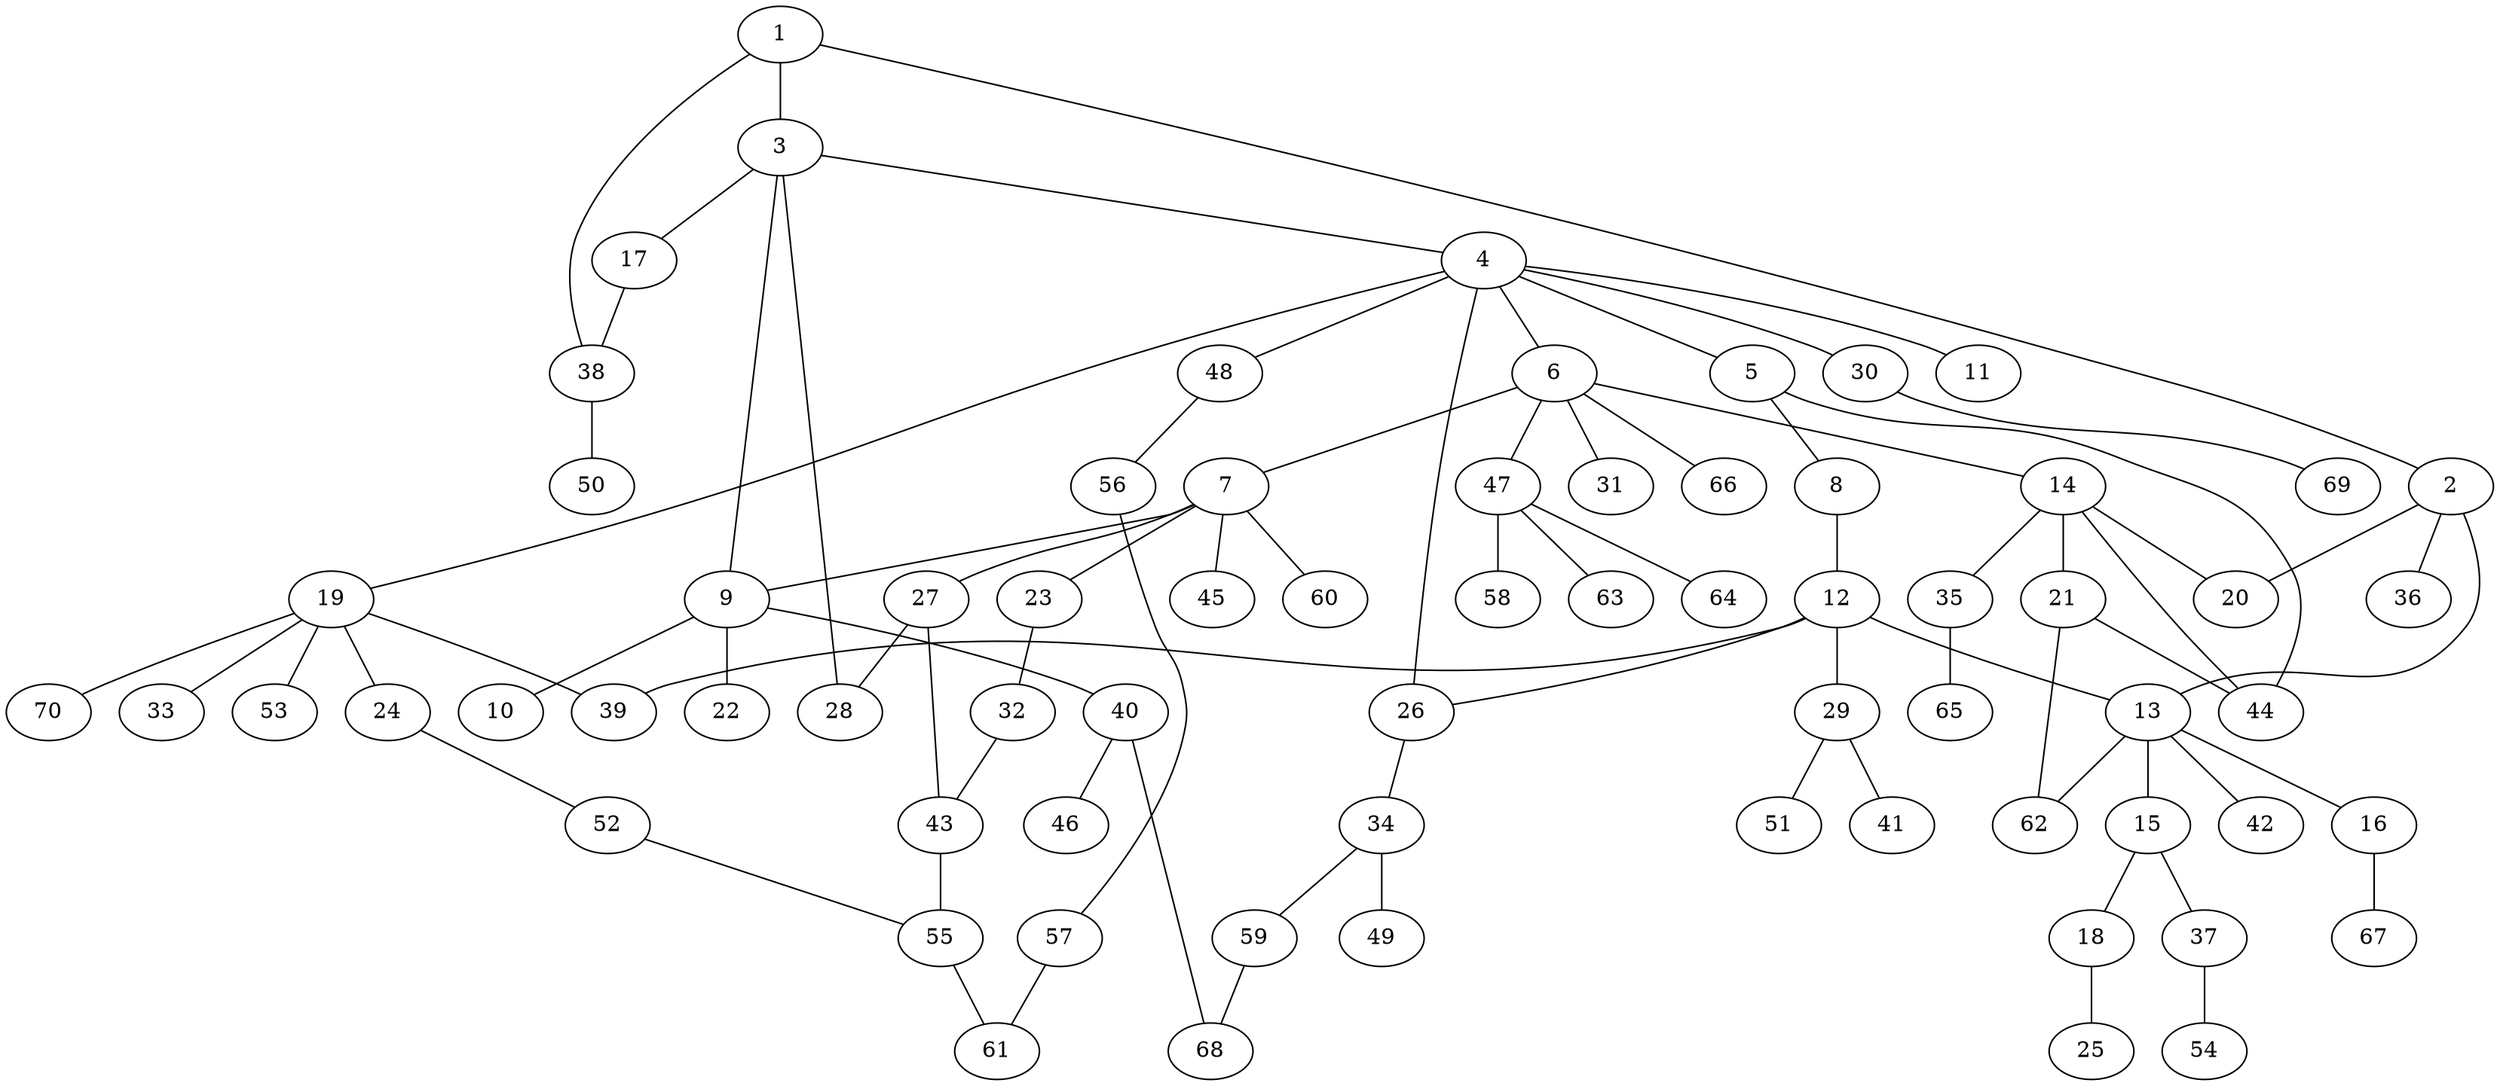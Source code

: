 graph graphname {1--2
1--3
1--38
2--13
2--20
2--36
3--4
3--9
3--17
3--28
4--5
4--6
4--11
4--19
4--26
4--30
4--48
5--8
5--44
6--7
6--14
6--31
6--47
6--66
7--9
7--23
7--27
7--45
7--60
8--12
9--10
9--22
9--40
12--13
12--26
12--29
12--39
13--15
13--16
13--42
13--62
14--20
14--21
14--35
14--44
15--18
15--37
16--67
17--38
18--25
19--24
19--33
19--39
19--53
19--70
21--44
21--62
23--32
24--52
26--34
27--28
27--43
29--41
29--51
30--69
32--43
34--49
34--59
35--65
37--54
38--50
40--46
40--68
43--55
47--58
47--63
47--64
48--56
52--55
55--61
56--57
57--61
59--68
}